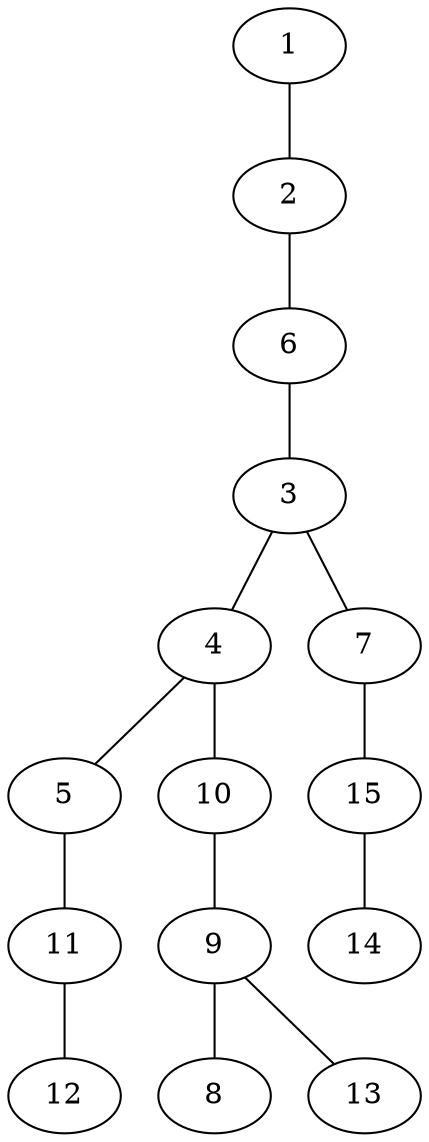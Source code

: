 graph {
	1 -- 2
	2 -- 6
	6 -- 3
	3 -- 4
	4 -- 5
	5 -- 11
	11 -- 12
	4 -- 10
	10 -- 9
	9 -- 8
	9 -- 13
	3 -- 7
	7 -- 15
	15 -- 14
}